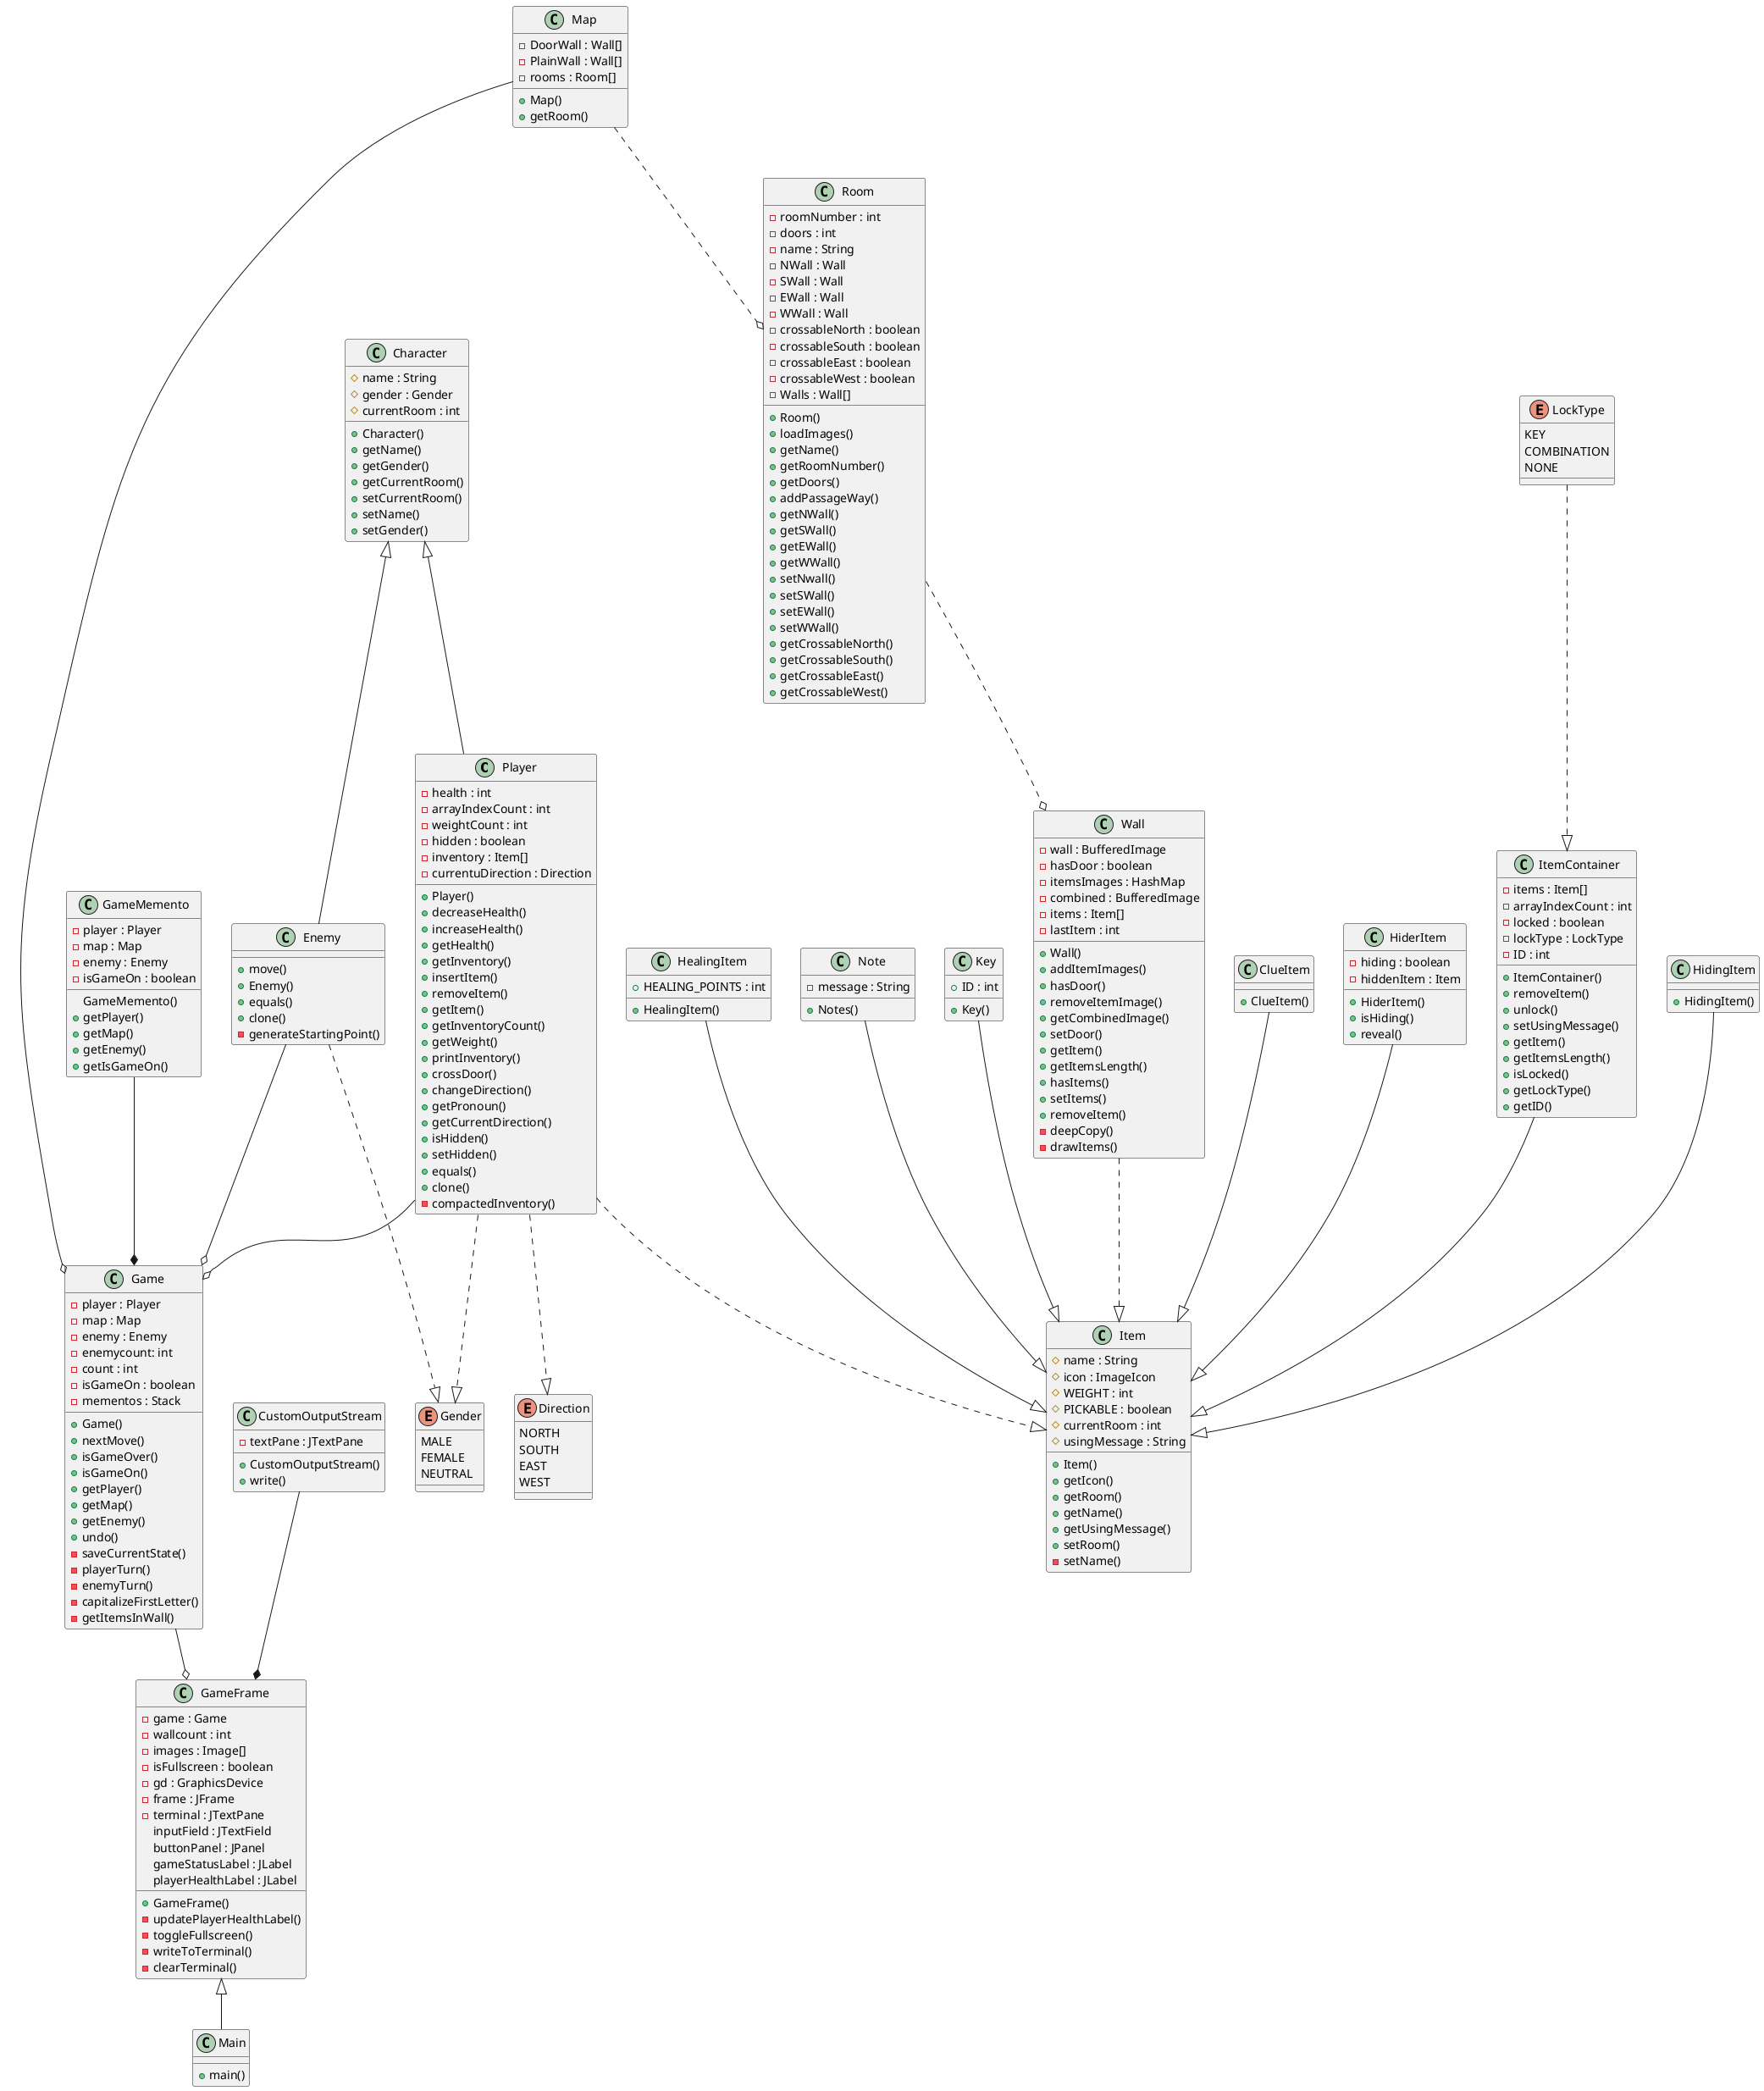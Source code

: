 @startuml DesignClassModel

    class Player {
        -health : int
        -arrayIndexCount : int
        -weightCount : int
        -hidden : boolean
        -inventory : Item[]
        -currentuDirection : Direction

        +Player()
        +decreaseHealth()
        +increaseHealth()
        +getHealth()
        +getInventory()
        +insertItem()
        +removeItem()
        +getItem()
        +getInventoryCount()
        +getWeight()
        +printInventory()
        +crossDoor()
        +changeDirection()
        +getPronoun()
        +getCurrentDirection()
        +isHidden()
        +setHidden()
        +equals()
        +clone()
        -compactedInventory()
    }

    class GameMemento{
        -player : Player
        -map : Map
        -enemy : Enemy
        -isGameOn : boolean

        GameMemento()
        +getPlayer()
        +getMap()
        +getEnemy()
        +getIsGameOn()
    }

    enum Gender {
        MALE
        FEMALE
        NEUTRAL
    }

    enum Direction {
        NORTH
        SOUTH
        EAST
        WEST
    }

    enum LockType {
        KEY
        COMBINATION
        NONE
    }

    class Enemy{
        +move()
        +Enemy()
        +equals()
        +clone()
        -generateStartingPoint()
    }

    class GameFrame {
        -game : Game
        -wallcount : int
        -images : Image[]
        -isFullscreen : boolean
        - gd : GraphicsDevice
        -frame : JFrame
        -terminal : JTextPane
        inputField : JTextField
        buttonPanel : JPanel
        gameStatusLabel : JLabel
        playerHealthLabel : JLabel
        +GameFrame()
        -updatePlayerHealthLabel()
        -toggleFullscreen()
        -writeToTerminal()
        -clearTerminal()
    }

    class Game {
        -player : Player
        -map : Map
        -enemy : Enemy
        -enemycount: int
        -count : int
        -isGameOn : boolean
        -mementos : Stack

        +Game()
        +nextMove()
        +isGameOver()
        +isGameOn()
        +getPlayer()
        +getMap()
        +getEnemy()
        +undo()
        -saveCurrentState()
        -playerTurn()
        -enemyTurn()
        -capitalizeFirstLetter()
        -getItemsInWall()
    }

    class Main {
        +main()
    }

    class Item{
        #name : String
        #icon : ImageIcon
        #WEIGHT : int
        #PICKABLE : boolean
        #currentRoom : int
        #usingMessage : String

        +Item()
        +getIcon()
        +getRoom()
        +getName()
        +getUsingMessage()
        +setRoom()
        -setName()
    }

    class ClueItem{
        +ClueItem()
    }

    class HiderItem{
        -hiding : boolean
        -hiddenItem : Item

        +HiderItem()
        +isHiding()
        +reveal()
    }

    class ItemContainer{
        -items : Item[]
        -arrayIndexCount : int
        -locked : boolean
        -lockType : LockType
        -ID : int

        +ItemContainer()
        +removeItem()
        +unlock()
        +setUsingMessage()
        +getItem()
        +getItemsLength()
        +isLocked()
        +getLockType()
        +getID()
    }

    class CustomOutputStream{
        -textPane : JTextPane
        
        +CustomOutputStream()
        +write()
    }

    class HidingItem{
        +HidingItem()
    }

    class HealingItem{
        +HEALING_POINTS : int

        +HealingItem()
    }

    class Note {
        -message : String

        +Notes()
    }

    class Key {
        +ID : int

        +Key()
    }

    class Map {
        -DoorWall : Wall[]
        -PlainWall : Wall[]
        -rooms : Room[]

        +Map()
        +getRoom()
    }

    class Room {
        -roomNumber : int
        -doors : int
        -name : String
        -NWall : Wall
        -SWall : Wall
        -EWall : Wall
        -WWall : Wall
        -crossableNorth : boolean
        -crossableSouth : boolean
        -crossableEast : boolean
        -crossableWest : boolean
        -Walls : Wall[]

        +Room()
        +loadImages()
        +getName()
        +getRoomNumber()
        +getDoors()
        +addPassageWay()
        +getNWall()
        +getSWall()
        +getEWall()
        +getWWall()
        +setNwall()
        +setSWall()
        +setEWall()
        +setWWall()
        +getCrossableNorth()
        +getCrossableSouth()
        +getCrossableEast()
        +getCrossableWest()
    }
    
    class Character {
        #name : String
        #gender : Gender
        #currentRoom : int

        +Character()
        +getName()
        +getGender()
        +getCurrentRoom()
        +setCurrentRoom()
        +setName()
        +setGender()
    }

    class Wall
    {
        -wall : BufferedImage
        -hasDoor : boolean
        -itemsImages : HashMap
        -combined : BufferedImage
        -items : Item[]
        -lastItem : int
        
        +Wall()
        +addItemImages()
        +hasDoor()
        +removeItemImage()
        +getCombinedImage()
        +setDoor()
        +getItem()
        +getItemsLength()
        +hasItems()
        +setItems()
        +removeItem()
        -deepCopy()
        -drawItems()
    }

    Player ..|> Gender
    LockType ..|> ItemContainer
    Map ..o Room
    Room ..o Wall
    Player ..|> Item
    Wall ..|> Item
    Player ..|> Direction
    Key --|> Item
    HiderItem --|> Item
    ItemContainer --|> Item
    HealingItem --|> Item
    ClueItem --|> Item
    HidingItem --|> Item
    Note --|> Item
    Enemy ..|> Gender
    Character <|-- Player
    Character <|-- Enemy
    Player --o Game
    Map --o Game
    Enemy --o Game
    GameMemento --* Game
    Game --o GameFrame
    GameFrame <|-- Main
    CustomOutputStream --* GameFrame

@enduml
